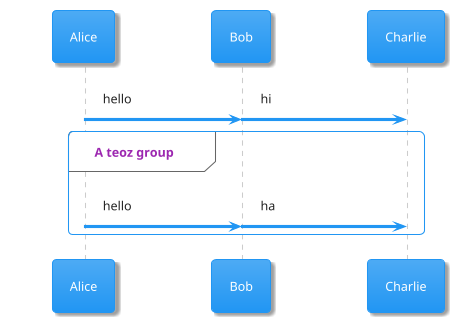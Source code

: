 ' Do not edit
' Theme Gallery
' autogenerated by script
'
@startuml
!theme materia
!pragma teoz true
Alice -> Bob : hello
& Bob -> Charlie : hi
group A teoz group
Alice -> Bob : hello
& Bob -> Charlie : ha
end
@enduml

